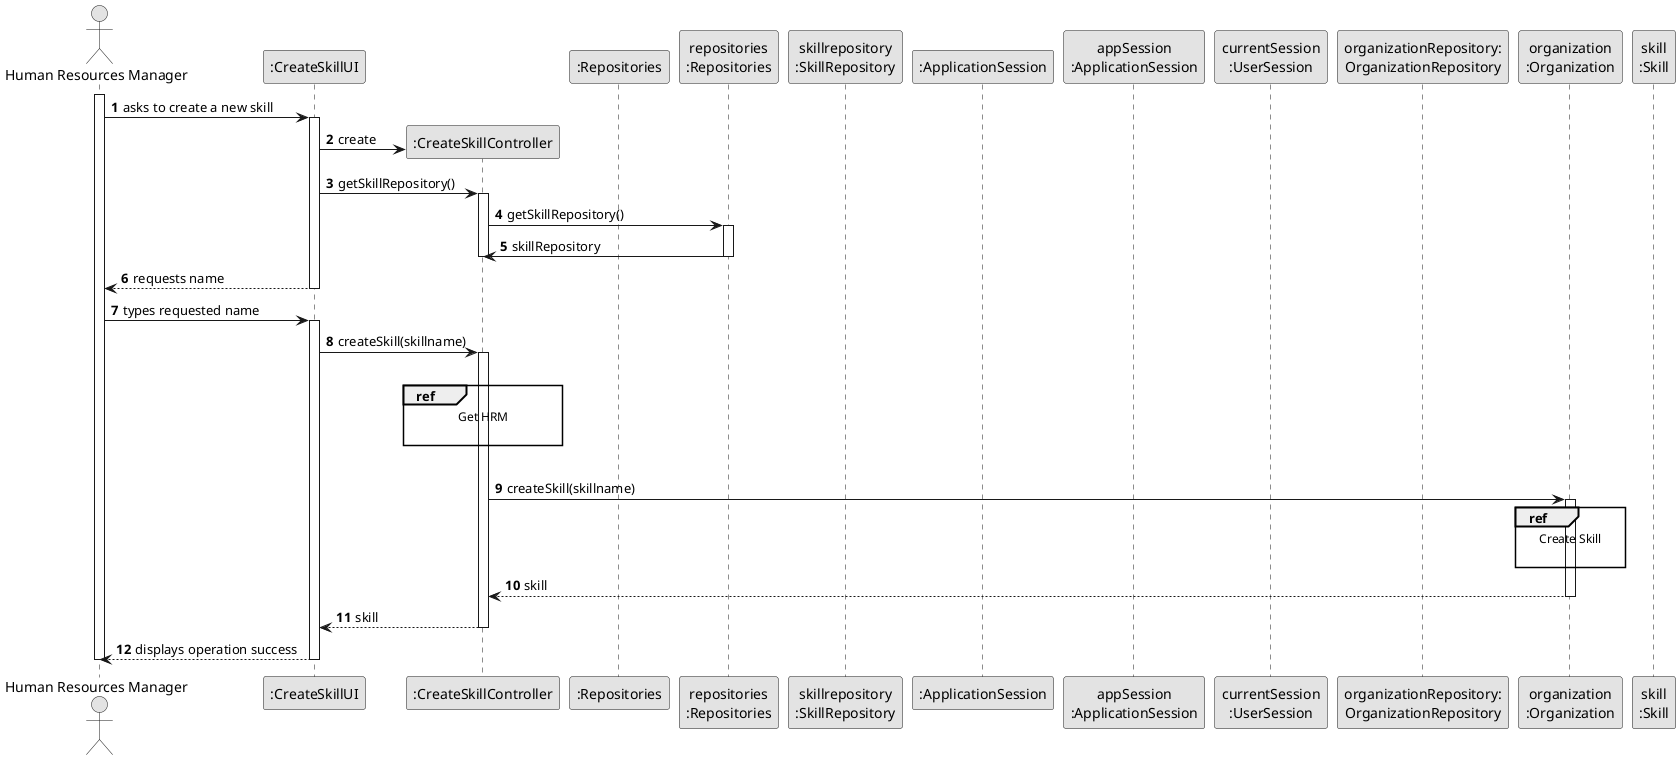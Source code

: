 @startuml
skinparam monochrome true
skinparam packageStyle rectangle
skinparam shadowing false

autonumber

'hide footbox
actor "Human Resources Manager" as ADM
participant ":CreateSkillUI" as UI
participant ":CreateSkillController" as CTRL
participant ":Repositories" as RepositorySingleton
participant "repositories\n:Repositories" as PLAT
participant "skillrepository\n:SkillRepository" as SR
participant ":ApplicationSession" as _APP
participant "appSession\n:ApplicationSession" as APP
participant "currentSession\n:UserSession" as SESSAO
participant "organizationRepository:\nOrganizationRepository" as OrganizationRepository
participant "organization\n:Organization" as ORG
participant "skill\n:Skill" as HABILIDADE

activate ADM

        ADM -> UI : asks to create a new skill

        activate UI

'            UI --> ADM : requests data (name)
            'create CTRL
            UI -> CTRL** : create

         UI -> CTRL : getSkillRepository()
         activate CTRL

                 CTRL -> PLAT : getSkillRepository()
                         activate PLAT

                     PLAT -> CTRL : skillRepository
                     deactivate PLAT
    deactivate CTRL
    UI --> ADM : requests name
    deactivate UI

    ADM -> UI : types requested name
    activate UI

        UI -> CTRL : createSkill(skillname)
        activate CTRL

            |||
                                ref over CTRL
                                    Get HRM

                                end ref

            |||
            CTRL -> ORG: createSkill(skillname)
            activate ORG

                                    ref over ORG
                                        Create Skill

                                    end ref

                ORG --> CTRL : skill

            deactivate ORG

            CTRL --> UI: skill
            deactivate CTRL
            UI --> ADM: displays operation success
    deactivate UI

deactivate ADM

@enduml